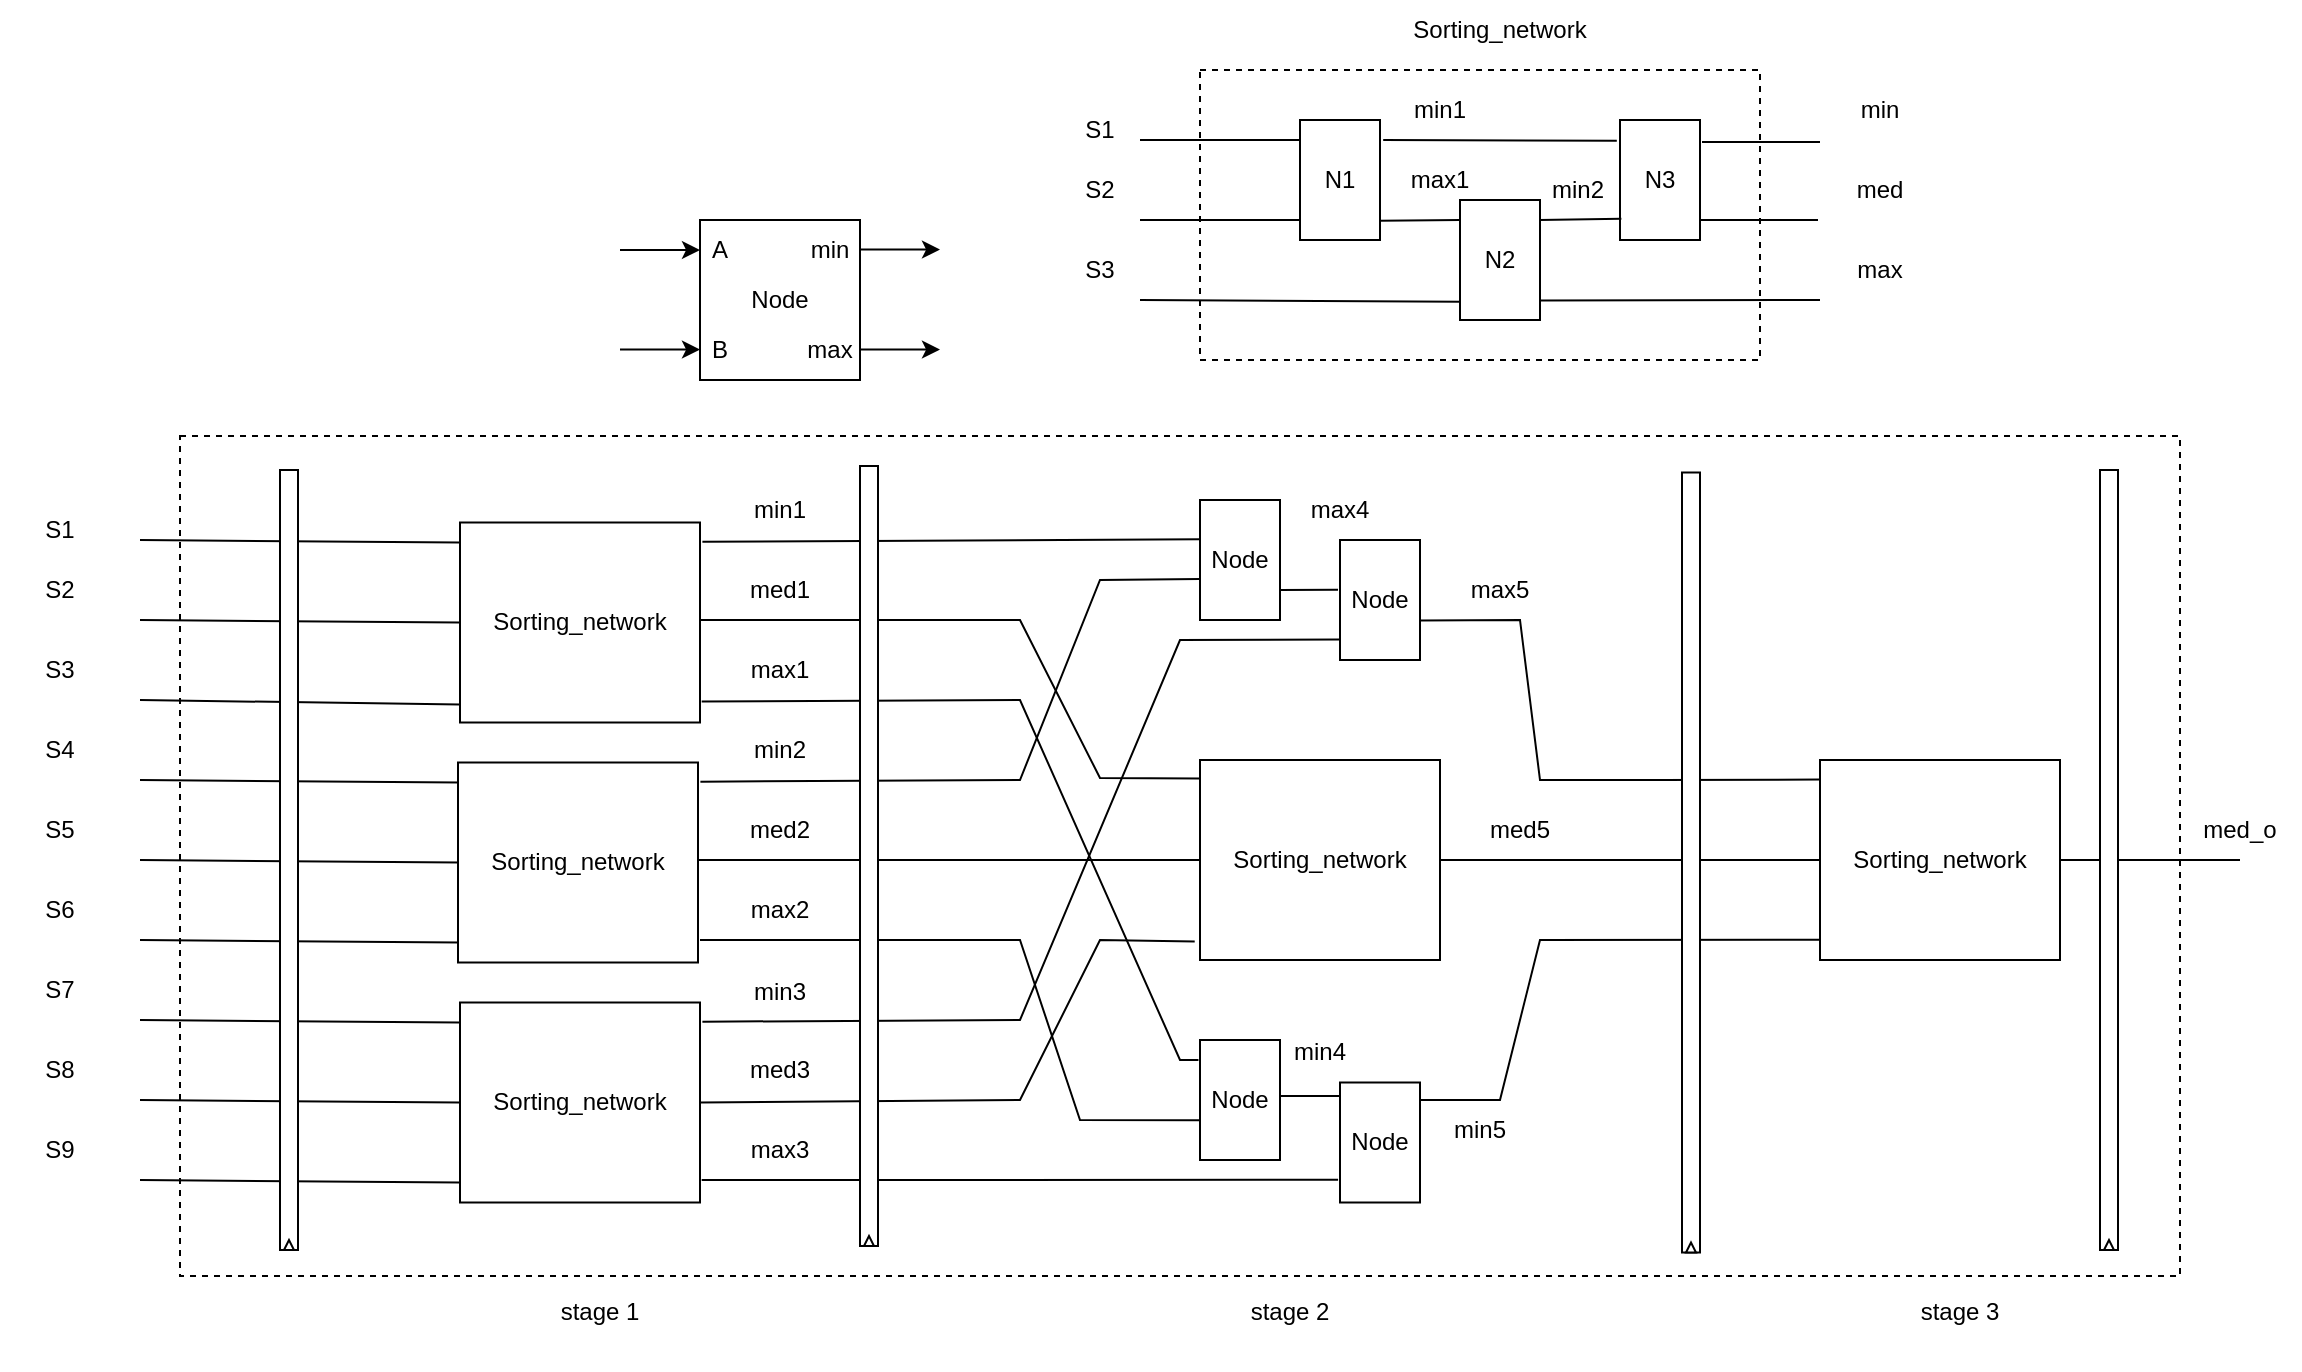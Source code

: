 <mxfile version="25.0.3">
  <diagram name="Page-1" id="OZMEXE9qiZKhC_GyDNDu">
    <mxGraphModel dx="3384" dy="2405" grid="1" gridSize="10" guides="1" tooltips="1" connect="1" arrows="1" fold="1" page="1" pageScale="1" pageWidth="850" pageHeight="1100" math="0" shadow="0">
      <root>
        <mxCell id="0" />
        <mxCell id="1" parent="0" />
        <mxCell id="ywR6gdVo3KpFQ-rbXmJj-112" value="" style="rounded=0;whiteSpace=wrap;html=1;dashed=1;" parent="1" vertex="1">
          <mxGeometry x="-100" y="188" width="1000" height="420" as="geometry" />
        </mxCell>
        <mxCell id="uKL7S93gOn8IDhQJY8BF-62" value="" style="rounded=0;whiteSpace=wrap;html=1;dashed=1;" parent="1" vertex="1">
          <mxGeometry x="410" y="5" width="280" height="145" as="geometry" />
        </mxCell>
        <mxCell id="uKL7S93gOn8IDhQJY8BF-1" value="" style="endArrow=none;html=1;rounded=0;" parent="1" edge="1">
          <mxGeometry width="50" height="50" relative="1" as="geometry">
            <mxPoint x="-120" y="240" as="sourcePoint" />
            <mxPoint x="40" y="241.25" as="targetPoint" />
          </mxGeometry>
        </mxCell>
        <mxCell id="uKL7S93gOn8IDhQJY8BF-2" value="" style="endArrow=none;html=1;rounded=0;" parent="1" edge="1">
          <mxGeometry width="50" height="50" relative="1" as="geometry">
            <mxPoint x="-120" y="280" as="sourcePoint" />
            <mxPoint x="40" y="281.25" as="targetPoint" />
          </mxGeometry>
        </mxCell>
        <mxCell id="uKL7S93gOn8IDhQJY8BF-3" value="" style="endArrow=none;html=1;rounded=0;" parent="1" edge="1">
          <mxGeometry width="50" height="50" relative="1" as="geometry">
            <mxPoint x="-120" y="320" as="sourcePoint" />
            <mxPoint x="40" y="322.25" as="targetPoint" />
          </mxGeometry>
        </mxCell>
        <mxCell id="uKL7S93gOn8IDhQJY8BF-5" value="" style="endArrow=none;html=1;rounded=0;" parent="1" edge="1">
          <mxGeometry width="50" height="50" relative="1" as="geometry">
            <mxPoint x="-120" y="360" as="sourcePoint" />
            <mxPoint x="40" y="361.25" as="targetPoint" />
          </mxGeometry>
        </mxCell>
        <mxCell id="uKL7S93gOn8IDhQJY8BF-6" value="" style="endArrow=none;html=1;rounded=0;" parent="1" edge="1">
          <mxGeometry width="50" height="50" relative="1" as="geometry">
            <mxPoint x="-120" y="400" as="sourcePoint" />
            <mxPoint x="40" y="401.25" as="targetPoint" />
          </mxGeometry>
        </mxCell>
        <mxCell id="uKL7S93gOn8IDhQJY8BF-7" value="" style="endArrow=none;html=1;rounded=0;" parent="1" edge="1">
          <mxGeometry width="50" height="50" relative="1" as="geometry">
            <mxPoint x="-120" y="440" as="sourcePoint" />
            <mxPoint x="40" y="441.25" as="targetPoint" />
          </mxGeometry>
        </mxCell>
        <mxCell id="uKL7S93gOn8IDhQJY8BF-8" value="" style="endArrow=none;html=1;rounded=0;" parent="1" edge="1">
          <mxGeometry width="50" height="50" relative="1" as="geometry">
            <mxPoint x="-120" y="480" as="sourcePoint" />
            <mxPoint x="40" y="481.25" as="targetPoint" />
          </mxGeometry>
        </mxCell>
        <mxCell id="uKL7S93gOn8IDhQJY8BF-9" value="" style="endArrow=none;html=1;rounded=0;" parent="1" edge="1">
          <mxGeometry width="50" height="50" relative="1" as="geometry">
            <mxPoint x="-120" y="520" as="sourcePoint" />
            <mxPoint x="40" y="521.25" as="targetPoint" />
          </mxGeometry>
        </mxCell>
        <mxCell id="uKL7S93gOn8IDhQJY8BF-10" value="" style="endArrow=none;html=1;rounded=0;" parent="1" edge="1">
          <mxGeometry width="50" height="50" relative="1" as="geometry">
            <mxPoint x="-120" y="560" as="sourcePoint" />
            <mxPoint x="40" y="561.25" as="targetPoint" />
          </mxGeometry>
        </mxCell>
        <mxCell id="uKL7S93gOn8IDhQJY8BF-13" value="S1" style="text;html=1;align=center;verticalAlign=middle;whiteSpace=wrap;rounded=0;" parent="1" vertex="1">
          <mxGeometry x="-190" y="220" width="60" height="30" as="geometry" />
        </mxCell>
        <mxCell id="uKL7S93gOn8IDhQJY8BF-14" value="S2" style="text;html=1;align=center;verticalAlign=middle;whiteSpace=wrap;rounded=0;" parent="1" vertex="1">
          <mxGeometry x="-190" y="250" width="60" height="30" as="geometry" />
        </mxCell>
        <mxCell id="uKL7S93gOn8IDhQJY8BF-15" value="S3" style="text;html=1;align=center;verticalAlign=middle;whiteSpace=wrap;rounded=0;" parent="1" vertex="1">
          <mxGeometry x="-190" y="290" width="60" height="30" as="geometry" />
        </mxCell>
        <mxCell id="uKL7S93gOn8IDhQJY8BF-16" value="S4" style="text;html=1;align=center;verticalAlign=middle;whiteSpace=wrap;rounded=0;" parent="1" vertex="1">
          <mxGeometry x="-190" y="330" width="60" height="30" as="geometry" />
        </mxCell>
        <mxCell id="uKL7S93gOn8IDhQJY8BF-17" value="S5" style="text;html=1;align=center;verticalAlign=middle;whiteSpace=wrap;rounded=0;" parent="1" vertex="1">
          <mxGeometry x="-190" y="370" width="60" height="30" as="geometry" />
        </mxCell>
        <mxCell id="uKL7S93gOn8IDhQJY8BF-18" value="S6" style="text;html=1;align=center;verticalAlign=middle;whiteSpace=wrap;rounded=0;" parent="1" vertex="1">
          <mxGeometry x="-190" y="410" width="60" height="30" as="geometry" />
        </mxCell>
        <mxCell id="uKL7S93gOn8IDhQJY8BF-19" value="S7" style="text;html=1;align=center;verticalAlign=middle;whiteSpace=wrap;rounded=0;" parent="1" vertex="1">
          <mxGeometry x="-190" y="450" width="60" height="30" as="geometry" />
        </mxCell>
        <mxCell id="uKL7S93gOn8IDhQJY8BF-20" value="S8" style="text;html=1;align=center;verticalAlign=middle;whiteSpace=wrap;rounded=0;" parent="1" vertex="1">
          <mxGeometry x="-190" y="490" width="60" height="30" as="geometry" />
        </mxCell>
        <mxCell id="uKL7S93gOn8IDhQJY8BF-21" value="S9" style="text;html=1;align=center;verticalAlign=middle;whiteSpace=wrap;rounded=0;" parent="1" vertex="1">
          <mxGeometry x="-190" y="530" width="60" height="30" as="geometry" />
        </mxCell>
        <mxCell id="uKL7S93gOn8IDhQJY8BF-28" value="Node" style="rounded=0;whiteSpace=wrap;html=1;" parent="1" vertex="1">
          <mxGeometry x="160" y="80" width="80" height="80" as="geometry" />
        </mxCell>
        <mxCell id="uKL7S93gOn8IDhQJY8BF-29" value="A" style="text;html=1;align=center;verticalAlign=middle;whiteSpace=wrap;rounded=0;" parent="1" vertex="1">
          <mxGeometry x="160" y="80" width="20" height="30" as="geometry" />
        </mxCell>
        <mxCell id="uKL7S93gOn8IDhQJY8BF-31" value="B" style="text;html=1;align=center;verticalAlign=middle;whiteSpace=wrap;rounded=0;" parent="1" vertex="1">
          <mxGeometry x="160" y="130" width="20" height="30" as="geometry" />
        </mxCell>
        <mxCell id="uKL7S93gOn8IDhQJY8BF-33" value="min" style="text;html=1;align=center;verticalAlign=middle;whiteSpace=wrap;rounded=0;" parent="1" vertex="1">
          <mxGeometry x="210" y="80" width="30" height="30" as="geometry" />
        </mxCell>
        <mxCell id="uKL7S93gOn8IDhQJY8BF-34" value="max" style="text;html=1;align=center;verticalAlign=middle;whiteSpace=wrap;rounded=0;" parent="1" vertex="1">
          <mxGeometry x="210" y="130" width="30" height="30" as="geometry" />
        </mxCell>
        <mxCell id="uKL7S93gOn8IDhQJY8BF-35" value="" style="endArrow=classic;html=1;rounded=0;entryX=0;entryY=0.5;entryDx=0;entryDy=0;" parent="1" target="uKL7S93gOn8IDhQJY8BF-29" edge="1">
          <mxGeometry width="50" height="50" relative="1" as="geometry">
            <mxPoint x="120" y="95" as="sourcePoint" />
            <mxPoint x="120" y="80" as="targetPoint" />
          </mxGeometry>
        </mxCell>
        <mxCell id="uKL7S93gOn8IDhQJY8BF-36" value="" style="endArrow=classic;html=1;rounded=0;entryX=0;entryY=0.5;entryDx=0;entryDy=0;" parent="1" edge="1">
          <mxGeometry width="50" height="50" relative="1" as="geometry">
            <mxPoint x="120" y="144.8" as="sourcePoint" />
            <mxPoint x="160" y="144.8" as="targetPoint" />
          </mxGeometry>
        </mxCell>
        <mxCell id="uKL7S93gOn8IDhQJY8BF-37" value="" style="endArrow=classic;html=1;rounded=0;entryX=0;entryY=0.5;entryDx=0;entryDy=0;" parent="1" edge="1">
          <mxGeometry width="50" height="50" relative="1" as="geometry">
            <mxPoint x="240" y="94.8" as="sourcePoint" />
            <mxPoint x="280" y="94.8" as="targetPoint" />
          </mxGeometry>
        </mxCell>
        <mxCell id="uKL7S93gOn8IDhQJY8BF-38" value="" style="endArrow=classic;html=1;rounded=0;entryX=0;entryY=0.5;entryDx=0;entryDy=0;" parent="1" edge="1">
          <mxGeometry width="50" height="50" relative="1" as="geometry">
            <mxPoint x="240" y="144.8" as="sourcePoint" />
            <mxPoint x="280" y="144.8" as="targetPoint" />
          </mxGeometry>
        </mxCell>
        <mxCell id="uKL7S93gOn8IDhQJY8BF-42" value="" style="endArrow=none;html=1;rounded=0;" parent="1" edge="1">
          <mxGeometry width="50" height="50" relative="1" as="geometry">
            <mxPoint x="380" y="40" as="sourcePoint" />
            <mxPoint x="460" y="40" as="targetPoint" />
          </mxGeometry>
        </mxCell>
        <mxCell id="uKL7S93gOn8IDhQJY8BF-43" value="" style="endArrow=none;html=1;rounded=0;" parent="1" edge="1">
          <mxGeometry width="50" height="50" relative="1" as="geometry">
            <mxPoint x="380" y="80" as="sourcePoint" />
            <mxPoint x="460" y="80" as="targetPoint" />
          </mxGeometry>
        </mxCell>
        <mxCell id="uKL7S93gOn8IDhQJY8BF-44" value="" style="endArrow=none;html=1;rounded=0;entryX=0.02;entryY=0.847;entryDx=0;entryDy=0;entryPerimeter=0;" parent="1" target="uKL7S93gOn8IDhQJY8BF-50" edge="1">
          <mxGeometry width="50" height="50" relative="1" as="geometry">
            <mxPoint x="380" y="120" as="sourcePoint" />
            <mxPoint x="460" y="120" as="targetPoint" />
          </mxGeometry>
        </mxCell>
        <mxCell id="uKL7S93gOn8IDhQJY8BF-45" value="S1" style="text;html=1;align=center;verticalAlign=middle;whiteSpace=wrap;rounded=0;" parent="1" vertex="1">
          <mxGeometry x="330" y="20" width="60" height="30" as="geometry" />
        </mxCell>
        <mxCell id="uKL7S93gOn8IDhQJY8BF-46" value="S2" style="text;html=1;align=center;verticalAlign=middle;whiteSpace=wrap;rounded=0;" parent="1" vertex="1">
          <mxGeometry x="330" y="50" width="60" height="30" as="geometry" />
        </mxCell>
        <mxCell id="uKL7S93gOn8IDhQJY8BF-47" value="S3" style="text;html=1;align=center;verticalAlign=middle;whiteSpace=wrap;rounded=0;" parent="1" vertex="1">
          <mxGeometry x="330" y="90" width="60" height="30" as="geometry" />
        </mxCell>
        <mxCell id="uKL7S93gOn8IDhQJY8BF-48" value="N1" style="rounded=0;whiteSpace=wrap;html=1;" parent="1" vertex="1">
          <mxGeometry x="460" y="30" width="40" height="60" as="geometry" />
        </mxCell>
        <mxCell id="uKL7S93gOn8IDhQJY8BF-49" value="" style="endArrow=none;html=1;rounded=0;exitX=0.99;exitY=0.84;exitDx=0;exitDy=0;exitPerimeter=0;" parent="1" source="uKL7S93gOn8IDhQJY8BF-48" edge="1">
          <mxGeometry width="50" height="50" relative="1" as="geometry">
            <mxPoint x="560" y="120" as="sourcePoint" />
            <mxPoint x="540" y="80" as="targetPoint" />
          </mxGeometry>
        </mxCell>
        <mxCell id="uKL7S93gOn8IDhQJY8BF-50" value="N2" style="rounded=0;whiteSpace=wrap;html=1;" parent="1" vertex="1">
          <mxGeometry x="540" y="70" width="40" height="60" as="geometry" />
        </mxCell>
        <mxCell id="uKL7S93gOn8IDhQJY8BF-51" value="N3" style="rounded=0;whiteSpace=wrap;html=1;" parent="1" vertex="1">
          <mxGeometry x="620" y="30" width="40" height="60" as="geometry" />
        </mxCell>
        <mxCell id="uKL7S93gOn8IDhQJY8BF-52" value="" style="endArrow=none;html=1;rounded=0;entryX=-0.04;entryY=0.173;entryDx=0;entryDy=0;entryPerimeter=0;exitX=1.04;exitY=0.167;exitDx=0;exitDy=0;exitPerimeter=0;" parent="1" source="uKL7S93gOn8IDhQJY8BF-48" target="uKL7S93gOn8IDhQJY8BF-51" edge="1">
          <mxGeometry width="50" height="50" relative="1" as="geometry">
            <mxPoint x="535" y="80" as="sourcePoint" />
            <mxPoint x="585" y="30" as="targetPoint" />
          </mxGeometry>
        </mxCell>
        <mxCell id="uKL7S93gOn8IDhQJY8BF-53" value="" style="endArrow=none;html=1;rounded=0;exitX=0.992;exitY=0.167;exitDx=0;exitDy=0;exitPerimeter=0;entryX=0.017;entryY=0.822;entryDx=0;entryDy=0;entryPerimeter=0;" parent="1" source="uKL7S93gOn8IDhQJY8BF-50" target="uKL7S93gOn8IDhQJY8BF-51" edge="1">
          <mxGeometry width="50" height="50" relative="1" as="geometry">
            <mxPoint x="650" y="100" as="sourcePoint" />
            <mxPoint x="700" y="50" as="targetPoint" />
          </mxGeometry>
        </mxCell>
        <mxCell id="uKL7S93gOn8IDhQJY8BF-54" value="" style="endArrow=none;html=1;rounded=0;exitX=0.996;exitY=0.837;exitDx=0;exitDy=0;exitPerimeter=0;" parent="1" source="uKL7S93gOn8IDhQJY8BF-50" edge="1">
          <mxGeometry width="50" height="50" relative="1" as="geometry">
            <mxPoint x="650" y="150" as="sourcePoint" />
            <mxPoint x="720" y="120" as="targetPoint" />
          </mxGeometry>
        </mxCell>
        <mxCell id="uKL7S93gOn8IDhQJY8BF-55" value="" style="endArrow=none;html=1;rounded=0;" parent="1" edge="1">
          <mxGeometry width="50" height="50" relative="1" as="geometry">
            <mxPoint x="661" y="41" as="sourcePoint" />
            <mxPoint x="720" y="41" as="targetPoint" />
          </mxGeometry>
        </mxCell>
        <mxCell id="uKL7S93gOn8IDhQJY8BF-56" value="" style="endArrow=none;html=1;rounded=0;exitX=1.032;exitY=0.181;exitDx=0;exitDy=0;exitPerimeter=0;" parent="1" edge="1">
          <mxGeometry width="50" height="50" relative="1" as="geometry">
            <mxPoint x="660" y="80" as="sourcePoint" />
            <mxPoint x="719" y="80" as="targetPoint" />
          </mxGeometry>
        </mxCell>
        <mxCell id="uKL7S93gOn8IDhQJY8BF-58" value="min" style="text;html=1;align=center;verticalAlign=middle;whiteSpace=wrap;rounded=0;" parent="1" vertex="1">
          <mxGeometry x="720" y="10" width="60" height="30" as="geometry" />
        </mxCell>
        <mxCell id="uKL7S93gOn8IDhQJY8BF-60" value="med" style="text;html=1;align=center;verticalAlign=middle;whiteSpace=wrap;rounded=0;" parent="1" vertex="1">
          <mxGeometry x="720" y="50" width="60" height="30" as="geometry" />
        </mxCell>
        <mxCell id="uKL7S93gOn8IDhQJY8BF-61" value="max" style="text;html=1;align=center;verticalAlign=middle;whiteSpace=wrap;rounded=0;" parent="1" vertex="1">
          <mxGeometry x="720" y="90" width="60" height="30" as="geometry" />
        </mxCell>
        <mxCell id="uKL7S93gOn8IDhQJY8BF-63" value="Sorting_network" style="text;html=1;align=center;verticalAlign=middle;whiteSpace=wrap;rounded=0;" parent="1" vertex="1">
          <mxGeometry x="530" y="-30" width="60" height="30" as="geometry" />
        </mxCell>
        <mxCell id="uKL7S93gOn8IDhQJY8BF-64" value="Sorting_network" style="rounded=0;whiteSpace=wrap;html=1;" parent="1" vertex="1">
          <mxGeometry x="40" y="231.25" width="120" height="100" as="geometry" />
        </mxCell>
        <mxCell id="uKL7S93gOn8IDhQJY8BF-65" value="" style="endArrow=none;html=1;rounded=0;exitX=1.01;exitY=0.096;exitDx=0;exitDy=0;exitPerimeter=0;entryX=0.005;entryY=0.327;entryDx=0;entryDy=0;entryPerimeter=0;" parent="1" source="uKL7S93gOn8IDhQJY8BF-64" target="ywR6gdVo3KpFQ-rbXmJj-98" edge="1">
          <mxGeometry width="50" height="50" relative="1" as="geometry">
            <mxPoint x="300" y="260" as="sourcePoint" />
            <mxPoint x="407.48" y="238.55" as="targetPoint" />
          </mxGeometry>
        </mxCell>
        <mxCell id="uKL7S93gOn8IDhQJY8BF-66" value="" style="endArrow=none;html=1;rounded=0;entryX=0;entryY=0.092;entryDx=0;entryDy=0;entryPerimeter=0;" parent="1" target="uKL7S93gOn8IDhQJY8BF-96" edge="1">
          <mxGeometry width="50" height="50" relative="1" as="geometry">
            <mxPoint x="160" y="280" as="sourcePoint" />
            <mxPoint x="321" y="279.66" as="targetPoint" />
            <Array as="points">
              <mxPoint x="320" y="280" />
              <mxPoint x="360" y="359" />
            </Array>
          </mxGeometry>
        </mxCell>
        <mxCell id="uKL7S93gOn8IDhQJY8BF-67" value="" style="endArrow=none;html=1;rounded=0;exitX=1.007;exitY=0.895;exitDx=0;exitDy=0;exitPerimeter=0;entryX=-0.019;entryY=0.167;entryDx=0;entryDy=0;entryPerimeter=0;" parent="1" source="uKL7S93gOn8IDhQJY8BF-64" target="ywR6gdVo3KpFQ-rbXmJj-103" edge="1">
          <mxGeometry width="50" height="50" relative="1" as="geometry">
            <mxPoint x="240" y="320" as="sourcePoint" />
            <mxPoint x="410.0" y="500.3" as="targetPoint" />
            <Array as="points">
              <mxPoint x="320" y="320" />
              <mxPoint x="400" y="500" />
            </Array>
          </mxGeometry>
        </mxCell>
        <mxCell id="uKL7S93gOn8IDhQJY8BF-68" value="min1" style="text;html=1;align=center;verticalAlign=middle;whiteSpace=wrap;rounded=0;" parent="1" vertex="1">
          <mxGeometry x="169.5" y="210" width="60" height="30" as="geometry" />
        </mxCell>
        <mxCell id="uKL7S93gOn8IDhQJY8BF-70" value="med1" style="text;html=1;align=center;verticalAlign=middle;whiteSpace=wrap;rounded=0;" parent="1" vertex="1">
          <mxGeometry x="170" y="250" width="60" height="30" as="geometry" />
        </mxCell>
        <mxCell id="uKL7S93gOn8IDhQJY8BF-71" value="max1" style="text;html=1;align=center;verticalAlign=middle;whiteSpace=wrap;rounded=0;" parent="1" vertex="1">
          <mxGeometry x="170" y="290" width="60" height="30" as="geometry" />
        </mxCell>
        <mxCell id="uKL7S93gOn8IDhQJY8BF-80" value="Sorting_network" style="rounded=0;whiteSpace=wrap;html=1;" parent="1" vertex="1">
          <mxGeometry x="39" y="351.25" width="120" height="100" as="geometry" />
        </mxCell>
        <mxCell id="uKL7S93gOn8IDhQJY8BF-81" value="" style="endArrow=none;html=1;rounded=0;exitX=1.01;exitY=0.096;exitDx=0;exitDy=0;exitPerimeter=0;entryX=-0.006;entryY=0.658;entryDx=0;entryDy=0;entryPerimeter=0;" parent="1" source="uKL7S93gOn8IDhQJY8BF-80" target="ywR6gdVo3KpFQ-rbXmJj-98" edge="1">
          <mxGeometry width="50" height="50" relative="1" as="geometry">
            <mxPoint x="299" y="380" as="sourcePoint" />
            <mxPoint x="409" y="260" as="targetPoint" />
            <Array as="points">
              <mxPoint x="320" y="360" />
              <mxPoint x="360" y="260" />
            </Array>
          </mxGeometry>
        </mxCell>
        <mxCell id="uKL7S93gOn8IDhQJY8BF-82" value="" style="endArrow=none;html=1;rounded=0;entryX=0;entryY=0.5;entryDx=0;entryDy=0;" parent="1" target="uKL7S93gOn8IDhQJY8BF-96" edge="1">
          <mxGeometry width="50" height="50" relative="1" as="geometry">
            <mxPoint x="159" y="400" as="sourcePoint" />
            <mxPoint x="320" y="399.66" as="targetPoint" />
          </mxGeometry>
        </mxCell>
        <mxCell id="uKL7S93gOn8IDhQJY8BF-83" value="" style="endArrow=none;html=1;rounded=0;entryX=0.016;entryY=0.668;entryDx=0;entryDy=0;entryPerimeter=0;" parent="1" target="ywR6gdVo3KpFQ-rbXmJj-103" edge="1">
          <mxGeometry width="50" height="50" relative="1" as="geometry">
            <mxPoint x="160" y="440" as="sourcePoint" />
            <mxPoint x="408.92" y="529.6" as="targetPoint" />
            <Array as="points">
              <mxPoint x="320" y="440" />
              <mxPoint x="350" y="530" />
            </Array>
          </mxGeometry>
        </mxCell>
        <mxCell id="uKL7S93gOn8IDhQJY8BF-84" value="min2" style="text;html=1;align=center;verticalAlign=middle;whiteSpace=wrap;rounded=0;" parent="1" vertex="1">
          <mxGeometry x="169.5" y="330" width="60" height="30" as="geometry" />
        </mxCell>
        <mxCell id="uKL7S93gOn8IDhQJY8BF-85" value="med2" style="text;html=1;align=center;verticalAlign=middle;whiteSpace=wrap;rounded=0;" parent="1" vertex="1">
          <mxGeometry x="170" y="370" width="60" height="30" as="geometry" />
        </mxCell>
        <mxCell id="uKL7S93gOn8IDhQJY8BF-86" value="max2" style="text;html=1;align=center;verticalAlign=middle;whiteSpace=wrap;rounded=0;" parent="1" vertex="1">
          <mxGeometry x="170" y="410" width="60" height="30" as="geometry" />
        </mxCell>
        <mxCell id="uKL7S93gOn8IDhQJY8BF-87" value="Sorting_network" style="rounded=0;whiteSpace=wrap;html=1;" parent="1" vertex="1">
          <mxGeometry x="40" y="471.25" width="120" height="100" as="geometry" />
        </mxCell>
        <mxCell id="uKL7S93gOn8IDhQJY8BF-88" value="" style="endArrow=none;html=1;rounded=0;exitX=1.01;exitY=0.096;exitDx=0;exitDy=0;exitPerimeter=0;entryX=-0.011;entryY=0.829;entryDx=0;entryDy=0;entryPerimeter=0;" parent="1" source="uKL7S93gOn8IDhQJY8BF-87" target="ywR6gdVo3KpFQ-rbXmJj-99" edge="1">
          <mxGeometry width="50" height="50" relative="1" as="geometry">
            <mxPoint x="300" y="500" as="sourcePoint" />
            <mxPoint x="410" y="280" as="targetPoint" />
            <Array as="points">
              <mxPoint x="320" y="480" />
              <mxPoint x="400" y="290" />
            </Array>
          </mxGeometry>
        </mxCell>
        <mxCell id="uKL7S93gOn8IDhQJY8BF-89" value="" style="endArrow=none;html=1;rounded=0;exitX=1;exitY=0.5;exitDx=0;exitDy=0;entryX=-0.022;entryY=0.907;entryDx=0;entryDy=0;entryPerimeter=0;" parent="1" source="uKL7S93gOn8IDhQJY8BF-87" target="uKL7S93gOn8IDhQJY8BF-96" edge="1">
          <mxGeometry width="50" height="50" relative="1" as="geometry">
            <mxPoint x="240" y="519.66" as="sourcePoint" />
            <mxPoint x="321" y="519.66" as="targetPoint" />
            <Array as="points">
              <mxPoint x="320" y="520" />
              <mxPoint x="360" y="440" />
            </Array>
          </mxGeometry>
        </mxCell>
        <mxCell id="uKL7S93gOn8IDhQJY8BF-90" value="" style="endArrow=none;html=1;rounded=0;exitX=1.007;exitY=0.888;exitDx=0;exitDy=0;exitPerimeter=0;entryX=-0.024;entryY=0.81;entryDx=0;entryDy=0;entryPerimeter=0;" parent="1" source="uKL7S93gOn8IDhQJY8BF-87" target="ywR6gdVo3KpFQ-rbXmJj-104" edge="1">
          <mxGeometry width="50" height="50" relative="1" as="geometry">
            <mxPoint x="240" y="560" as="sourcePoint" />
            <mxPoint x="407.72" y="559.0" as="targetPoint" />
          </mxGeometry>
        </mxCell>
        <mxCell id="uKL7S93gOn8IDhQJY8BF-91" value="min3" style="text;html=1;align=center;verticalAlign=middle;whiteSpace=wrap;rounded=0;" parent="1" vertex="1">
          <mxGeometry x="170" y="451.25" width="60" height="30" as="geometry" />
        </mxCell>
        <mxCell id="uKL7S93gOn8IDhQJY8BF-92" value="med3" style="text;html=1;align=center;verticalAlign=middle;whiteSpace=wrap;rounded=0;" parent="1" vertex="1">
          <mxGeometry x="169.5" y="490" width="60" height="30" as="geometry" />
        </mxCell>
        <mxCell id="uKL7S93gOn8IDhQJY8BF-93" value="max3" style="text;html=1;align=center;verticalAlign=middle;whiteSpace=wrap;rounded=0;" parent="1" vertex="1">
          <mxGeometry x="170" y="530" width="60" height="30" as="geometry" />
        </mxCell>
        <mxCell id="uKL7S93gOn8IDhQJY8BF-96" value="Sorting_network" style="rounded=0;whiteSpace=wrap;html=1;" parent="1" vertex="1">
          <mxGeometry x="410" y="350" width="120" height="100" as="geometry" />
        </mxCell>
        <mxCell id="uKL7S93gOn8IDhQJY8BF-97" value="min1" style="text;html=1;align=center;verticalAlign=middle;whiteSpace=wrap;rounded=0;" parent="1" vertex="1">
          <mxGeometry x="500" y="10" width="60" height="30" as="geometry" />
        </mxCell>
        <mxCell id="uKL7S93gOn8IDhQJY8BF-99" value="max1" style="text;html=1;align=center;verticalAlign=middle;whiteSpace=wrap;rounded=0;" parent="1" vertex="1">
          <mxGeometry x="500" y="45" width="60" height="30" as="geometry" />
        </mxCell>
        <mxCell id="uKL7S93gOn8IDhQJY8BF-100" value="min2" style="text;html=1;align=center;verticalAlign=middle;whiteSpace=wrap;rounded=0;" parent="1" vertex="1">
          <mxGeometry x="569" y="50" width="60" height="30" as="geometry" />
        </mxCell>
        <mxCell id="uKL7S93gOn8IDhQJY8BF-104" value="" style="endArrow=none;html=1;rounded=0;exitX=1;exitY=0.5;exitDx=0;exitDy=0;entryX=0;entryY=0.5;entryDx=0;entryDy=0;" parent="1" source="uKL7S93gOn8IDhQJY8BF-96" target="uKL7S93gOn8IDhQJY8BF-107" edge="1">
          <mxGeometry width="50" height="50" relative="1" as="geometry">
            <mxPoint x="740" y="460" as="sourcePoint" />
            <mxPoint x="600" y="400" as="targetPoint" />
          </mxGeometry>
        </mxCell>
        <mxCell id="uKL7S93gOn8IDhQJY8BF-107" value="Sorting_network" style="rounded=0;whiteSpace=wrap;html=1;" parent="1" vertex="1">
          <mxGeometry x="720" y="350" width="120" height="100" as="geometry" />
        </mxCell>
        <mxCell id="uKL7S93gOn8IDhQJY8BF-108" value="" style="endArrow=none;html=1;rounded=0;entryX=0.001;entryY=0.098;entryDx=0;entryDy=0;entryPerimeter=0;exitX=0.994;exitY=0.67;exitDx=0;exitDy=0;exitPerimeter=0;" parent="1" source="ywR6gdVo3KpFQ-rbXmJj-99" target="uKL7S93gOn8IDhQJY8BF-107" edge="1">
          <mxGeometry width="50" height="50" relative="1" as="geometry">
            <mxPoint x="530.6" y="279.05" as="sourcePoint" />
            <mxPoint x="610" y="350" as="targetPoint" />
            <Array as="points">
              <mxPoint x="570" y="280" />
              <mxPoint x="580" y="360" />
              <mxPoint x="640" y="360" />
            </Array>
          </mxGeometry>
        </mxCell>
        <mxCell id="uKL7S93gOn8IDhQJY8BF-110" value="" style="endArrow=none;html=1;rounded=0;entryX=-0.001;entryY=0.899;entryDx=0;entryDy=0;entryPerimeter=0;exitX=1;exitY=0.146;exitDx=0;exitDy=0;exitPerimeter=0;" parent="1" source="ywR6gdVo3KpFQ-rbXmJj-104" target="uKL7S93gOn8IDhQJY8BF-107" edge="1">
          <mxGeometry width="50" height="50" relative="1" as="geometry">
            <mxPoint x="530.0" y="520" as="sourcePoint" />
            <mxPoint x="570" y="500" as="targetPoint" />
            <Array as="points">
              <mxPoint x="560" y="520" />
              <mxPoint x="580" y="440" />
            </Array>
          </mxGeometry>
        </mxCell>
        <mxCell id="uKL7S93gOn8IDhQJY8BF-111" value="" style="endArrow=none;html=1;rounded=0;exitX=1;exitY=0.5;exitDx=0;exitDy=0;entryX=0.5;entryY=1;entryDx=0;entryDy=0;" parent="1" source="uKL7S93gOn8IDhQJY8BF-107" target="uKL7S93gOn8IDhQJY8BF-119" edge="1">
          <mxGeometry width="50" height="50" relative="1" as="geometry">
            <mxPoint x="770" y="420" as="sourcePoint" />
            <mxPoint x="780" y="400" as="targetPoint" />
          </mxGeometry>
        </mxCell>
        <mxCell id="uKL7S93gOn8IDhQJY8BF-118" value="med5" style="text;html=1;align=center;verticalAlign=middle;whiteSpace=wrap;rounded=0;" parent="1" vertex="1">
          <mxGeometry x="540" y="370" width="60" height="30" as="geometry" />
        </mxCell>
        <mxCell id="uKL7S93gOn8IDhQJY8BF-119" value="med_o" style="text;html=1;align=center;verticalAlign=middle;whiteSpace=wrap;rounded=0;" parent="1" vertex="1">
          <mxGeometry x="900" y="369.99" width="60" height="30" as="geometry" />
        </mxCell>
        <mxCell id="zksBitmu3ssV2ISToepD-1" value="stage 1" style="text;html=1;align=center;verticalAlign=middle;whiteSpace=wrap;rounded=0;" parent="1" vertex="1">
          <mxGeometry x="80" y="611.25" width="60" height="30" as="geometry" />
        </mxCell>
        <mxCell id="zksBitmu3ssV2ISToepD-3" value="stage 2" style="text;html=1;align=center;verticalAlign=middle;whiteSpace=wrap;rounded=0;" parent="1" vertex="1">
          <mxGeometry x="425" y="611.25" width="60" height="30" as="geometry" />
        </mxCell>
        <mxCell id="zksBitmu3ssV2ISToepD-4" value="stage 3" style="text;html=1;align=center;verticalAlign=middle;whiteSpace=wrap;rounded=0;" parent="1" vertex="1">
          <mxGeometry x="760" y="611.25" width="60" height="30" as="geometry" />
        </mxCell>
        <mxCell id="_PjeG-Arwg3pyeLobfxm-5" value="max5" style="text;html=1;align=center;verticalAlign=middle;whiteSpace=wrap;rounded=0;" parent="1" vertex="1">
          <mxGeometry x="530" y="250" width="60" height="30" as="geometry" />
        </mxCell>
        <mxCell id="_PjeG-Arwg3pyeLobfxm-6" value="min5" style="text;html=1;align=center;verticalAlign=middle;whiteSpace=wrap;rounded=0;" parent="1" vertex="1">
          <mxGeometry x="520" y="520" width="60" height="30" as="geometry" />
        </mxCell>
        <mxCell id="ywR6gdVo3KpFQ-rbXmJj-3" value="" style="group" parent="1" vertex="1" connectable="0">
          <mxGeometry x="-50" y="230" width="9" height="24" as="geometry" />
        </mxCell>
        <mxCell id="ywR6gdVo3KpFQ-rbXmJj-1" value="" style="rounded=0;whiteSpace=wrap;html=1;" parent="ywR6gdVo3KpFQ-rbXmJj-3" vertex="1">
          <mxGeometry width="9" height="23.695" as="geometry" />
        </mxCell>
        <mxCell id="ywR6gdVo3KpFQ-rbXmJj-2" value="" style="triangle;whiteSpace=wrap;html=1;rotation=270;" parent="ywR6gdVo3KpFQ-rbXmJj-3" vertex="1">
          <mxGeometry x="1" y="18" width="7" height="4" as="geometry" />
        </mxCell>
        <mxCell id="ywR6gdVo3KpFQ-rbXmJj-24" value="" style="group" parent="1" vertex="1" connectable="0">
          <mxGeometry x="-50" y="268.75" width="9" height="24" as="geometry" />
        </mxCell>
        <mxCell id="ywR6gdVo3KpFQ-rbXmJj-25" value="" style="rounded=0;whiteSpace=wrap;html=1;" parent="ywR6gdVo3KpFQ-rbXmJj-24" vertex="1">
          <mxGeometry width="9" height="23.695" as="geometry" />
        </mxCell>
        <mxCell id="ywR6gdVo3KpFQ-rbXmJj-26" value="" style="triangle;whiteSpace=wrap;html=1;rotation=270;" parent="ywR6gdVo3KpFQ-rbXmJj-24" vertex="1">
          <mxGeometry x="1" y="18" width="7" height="4" as="geometry" />
        </mxCell>
        <mxCell id="ywR6gdVo3KpFQ-rbXmJj-27" value="" style="group" parent="1" vertex="1" connectable="0">
          <mxGeometry x="-50" y="308.75" width="9" height="24" as="geometry" />
        </mxCell>
        <mxCell id="ywR6gdVo3KpFQ-rbXmJj-28" value="" style="rounded=0;whiteSpace=wrap;html=1;" parent="ywR6gdVo3KpFQ-rbXmJj-27" vertex="1">
          <mxGeometry width="9" height="23.695" as="geometry" />
        </mxCell>
        <mxCell id="ywR6gdVo3KpFQ-rbXmJj-29" value="" style="triangle;whiteSpace=wrap;html=1;rotation=270;" parent="ywR6gdVo3KpFQ-rbXmJj-27" vertex="1">
          <mxGeometry x="1" y="18" width="7" height="4" as="geometry" />
        </mxCell>
        <mxCell id="ywR6gdVo3KpFQ-rbXmJj-30" value="" style="group" parent="1" vertex="1" connectable="0">
          <mxGeometry x="-50" y="348.75" width="9" height="24" as="geometry" />
        </mxCell>
        <mxCell id="ywR6gdVo3KpFQ-rbXmJj-31" value="" style="rounded=0;whiteSpace=wrap;html=1;" parent="ywR6gdVo3KpFQ-rbXmJj-30" vertex="1">
          <mxGeometry width="9" height="23.695" as="geometry" />
        </mxCell>
        <mxCell id="ywR6gdVo3KpFQ-rbXmJj-32" value="" style="triangle;whiteSpace=wrap;html=1;rotation=270;" parent="ywR6gdVo3KpFQ-rbXmJj-30" vertex="1">
          <mxGeometry x="1" y="18" width="7" height="4" as="geometry" />
        </mxCell>
        <mxCell id="ywR6gdVo3KpFQ-rbXmJj-33" value="" style="group" parent="1" vertex="1" connectable="0">
          <mxGeometry x="-50" y="388.75" width="9" height="24" as="geometry" />
        </mxCell>
        <mxCell id="ywR6gdVo3KpFQ-rbXmJj-34" value="" style="rounded=0;whiteSpace=wrap;html=1;" parent="ywR6gdVo3KpFQ-rbXmJj-33" vertex="1">
          <mxGeometry width="9" height="23.695" as="geometry" />
        </mxCell>
        <mxCell id="ywR6gdVo3KpFQ-rbXmJj-35" value="" style="triangle;whiteSpace=wrap;html=1;rotation=270;" parent="ywR6gdVo3KpFQ-rbXmJj-33" vertex="1">
          <mxGeometry x="1" y="18" width="7" height="4" as="geometry" />
        </mxCell>
        <mxCell id="ywR6gdVo3KpFQ-rbXmJj-36" value="" style="group" parent="1" vertex="1" connectable="0">
          <mxGeometry x="-50" y="426" width="9" height="24" as="geometry" />
        </mxCell>
        <mxCell id="ywR6gdVo3KpFQ-rbXmJj-37" value="" style="rounded=0;whiteSpace=wrap;html=1;" parent="ywR6gdVo3KpFQ-rbXmJj-36" vertex="1">
          <mxGeometry width="9" height="23.695" as="geometry" />
        </mxCell>
        <mxCell id="ywR6gdVo3KpFQ-rbXmJj-38" value="" style="triangle;whiteSpace=wrap;html=1;rotation=270;" parent="ywR6gdVo3KpFQ-rbXmJj-36" vertex="1">
          <mxGeometry x="1" y="18" width="7" height="4" as="geometry" />
        </mxCell>
        <mxCell id="ywR6gdVo3KpFQ-rbXmJj-40" value="" style="group" parent="1" vertex="1" connectable="0">
          <mxGeometry x="-50" y="468.75" width="9" height="24" as="geometry" />
        </mxCell>
        <mxCell id="ywR6gdVo3KpFQ-rbXmJj-41" value="" style="rounded=0;whiteSpace=wrap;html=1;" parent="ywR6gdVo3KpFQ-rbXmJj-40" vertex="1">
          <mxGeometry width="9" height="23.695" as="geometry" />
        </mxCell>
        <mxCell id="ywR6gdVo3KpFQ-rbXmJj-42" value="" style="triangle;whiteSpace=wrap;html=1;rotation=270;" parent="ywR6gdVo3KpFQ-rbXmJj-40" vertex="1">
          <mxGeometry x="1" y="18" width="7" height="4" as="geometry" />
        </mxCell>
        <mxCell id="ywR6gdVo3KpFQ-rbXmJj-43" value="" style="group" parent="1" vertex="1" connectable="0">
          <mxGeometry x="-50" y="508.75" width="9" height="24" as="geometry" />
        </mxCell>
        <mxCell id="ywR6gdVo3KpFQ-rbXmJj-44" value="" style="rounded=0;whiteSpace=wrap;html=1;" parent="ywR6gdVo3KpFQ-rbXmJj-43" vertex="1">
          <mxGeometry width="9" height="23.695" as="geometry" />
        </mxCell>
        <mxCell id="ywR6gdVo3KpFQ-rbXmJj-45" value="" style="triangle;whiteSpace=wrap;html=1;rotation=270;" parent="ywR6gdVo3KpFQ-rbXmJj-43" vertex="1">
          <mxGeometry x="1" y="18" width="7" height="4" as="geometry" />
        </mxCell>
        <mxCell id="ywR6gdVo3KpFQ-rbXmJj-46" value="" style="group" parent="1" vertex="1" connectable="0">
          <mxGeometry x="-50" y="115" width="9" height="540" as="geometry" />
        </mxCell>
        <mxCell id="wZi2HciYngVircecvjnZ-3" value="" style="group" vertex="1" connectable="0" parent="ywR6gdVo3KpFQ-rbXmJj-46">
          <mxGeometry y="90" width="9" height="390" as="geometry" />
        </mxCell>
        <mxCell id="ywR6gdVo3KpFQ-rbXmJj-47" value="" style="rounded=0;whiteSpace=wrap;html=1;" parent="wZi2HciYngVircecvjnZ-3" vertex="1">
          <mxGeometry width="9" height="390" as="geometry" />
        </mxCell>
        <mxCell id="wZi2HciYngVircecvjnZ-2" value="" style="triangle;whiteSpace=wrap;html=1;rotation=270;" vertex="1" parent="wZi2HciYngVircecvjnZ-3">
          <mxGeometry x="2" y="385" width="5" height="5" as="geometry" />
        </mxCell>
        <mxCell id="ywR6gdVo3KpFQ-rbXmJj-98" value="Node" style="rounded=0;whiteSpace=wrap;html=1;" parent="1" vertex="1">
          <mxGeometry x="410" y="220" width="40" height="60" as="geometry" />
        </mxCell>
        <mxCell id="ywR6gdVo3KpFQ-rbXmJj-99" value="Node" style="rounded=0;whiteSpace=wrap;html=1;" parent="1" vertex="1">
          <mxGeometry x="480" y="240" width="40" height="60" as="geometry" />
        </mxCell>
        <mxCell id="ywR6gdVo3KpFQ-rbXmJj-100" value="" style="endArrow=none;html=1;rounded=0;exitX=1;exitY=0.75;exitDx=0;exitDy=0;entryX=-0.025;entryY=0.415;entryDx=0;entryDy=0;entryPerimeter=0;" parent="1" source="ywR6gdVo3KpFQ-rbXmJj-98" target="ywR6gdVo3KpFQ-rbXmJj-99" edge="1">
          <mxGeometry width="50" height="50" relative="1" as="geometry">
            <mxPoint x="490" y="281.25" as="sourcePoint" />
            <mxPoint x="540" y="231.25" as="targetPoint" />
          </mxGeometry>
        </mxCell>
        <mxCell id="ywR6gdVo3KpFQ-rbXmJj-102" value="max4" style="text;html=1;align=center;verticalAlign=middle;whiteSpace=wrap;rounded=0;" parent="1" vertex="1">
          <mxGeometry x="450" y="210" width="60" height="30" as="geometry" />
        </mxCell>
        <mxCell id="ywR6gdVo3KpFQ-rbXmJj-103" value="Node" style="rounded=0;whiteSpace=wrap;html=1;" parent="1" vertex="1">
          <mxGeometry x="410" y="490" width="40" height="60" as="geometry" />
        </mxCell>
        <mxCell id="ywR6gdVo3KpFQ-rbXmJj-104" value="Node" style="rounded=0;whiteSpace=wrap;html=1;" parent="1" vertex="1">
          <mxGeometry x="480" y="511.25" width="40" height="60" as="geometry" />
        </mxCell>
        <mxCell id="ywR6gdVo3KpFQ-rbXmJj-105" value="" style="endArrow=none;html=1;rounded=0;entryX=0.005;entryY=0.112;entryDx=0;entryDy=0;entryPerimeter=0;exitX=1.004;exitY=0.466;exitDx=0;exitDy=0;exitPerimeter=0;" parent="1" source="ywR6gdVo3KpFQ-rbXmJj-103" target="ywR6gdVo3KpFQ-rbXmJj-104" edge="1">
          <mxGeometry width="50" height="50" relative="1" as="geometry">
            <mxPoint x="450" y="519.47" as="sourcePoint" />
            <mxPoint x="480.6" y="520" as="targetPoint" />
          </mxGeometry>
        </mxCell>
        <mxCell id="ywR6gdVo3KpFQ-rbXmJj-106" value="min4" style="text;html=1;align=center;verticalAlign=middle;whiteSpace=wrap;rounded=0;" parent="1" vertex="1">
          <mxGeometry x="440" y="481.25" width="60" height="30" as="geometry" />
        </mxCell>
        <mxCell id="wZi2HciYngVircecvjnZ-4" value="" style="group" vertex="1" connectable="0" parent="1">
          <mxGeometry x="240" y="203" width="9" height="390" as="geometry" />
        </mxCell>
        <mxCell id="wZi2HciYngVircecvjnZ-5" value="" style="rounded=0;whiteSpace=wrap;html=1;" vertex="1" parent="wZi2HciYngVircecvjnZ-4">
          <mxGeometry width="9" height="390" as="geometry" />
        </mxCell>
        <mxCell id="wZi2HciYngVircecvjnZ-6" value="" style="triangle;whiteSpace=wrap;html=1;rotation=270;" vertex="1" parent="wZi2HciYngVircecvjnZ-4">
          <mxGeometry x="2" y="385" width="5" height="5" as="geometry" />
        </mxCell>
        <mxCell id="wZi2HciYngVircecvjnZ-8" value="" style="group" vertex="1" connectable="0" parent="1">
          <mxGeometry x="651" y="206.25" width="9" height="390" as="geometry" />
        </mxCell>
        <mxCell id="wZi2HciYngVircecvjnZ-9" value="" style="rounded=0;whiteSpace=wrap;html=1;" vertex="1" parent="wZi2HciYngVircecvjnZ-8">
          <mxGeometry width="9" height="390" as="geometry" />
        </mxCell>
        <mxCell id="wZi2HciYngVircecvjnZ-10" value="" style="triangle;whiteSpace=wrap;html=1;rotation=270;" vertex="1" parent="wZi2HciYngVircecvjnZ-8">
          <mxGeometry x="2" y="385" width="5" height="5" as="geometry" />
        </mxCell>
        <mxCell id="wZi2HciYngVircecvjnZ-11" value="" style="group" vertex="1" connectable="0" parent="1">
          <mxGeometry x="860" y="205" width="9" height="390" as="geometry" />
        </mxCell>
        <mxCell id="wZi2HciYngVircecvjnZ-12" value="" style="rounded=0;whiteSpace=wrap;html=1;" vertex="1" parent="wZi2HciYngVircecvjnZ-11">
          <mxGeometry width="9" height="390" as="geometry" />
        </mxCell>
        <mxCell id="wZi2HciYngVircecvjnZ-13" value="" style="triangle;whiteSpace=wrap;html=1;rotation=270;" vertex="1" parent="wZi2HciYngVircecvjnZ-11">
          <mxGeometry x="2" y="385" width="5" height="5" as="geometry" />
        </mxCell>
      </root>
    </mxGraphModel>
  </diagram>
</mxfile>
